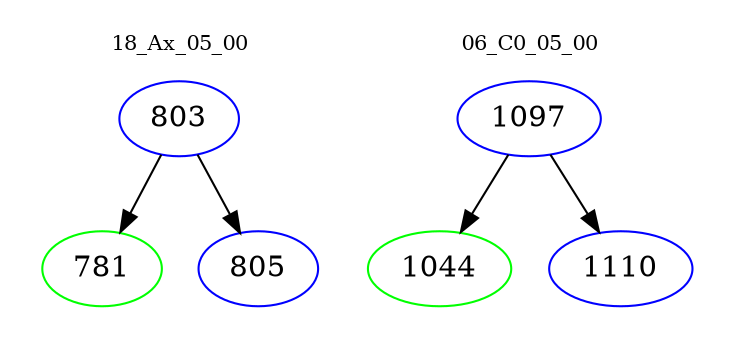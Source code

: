 digraph{
subgraph cluster_0 {
color = white
label = "18_Ax_05_00";
fontsize=10;
T0_803 [label="803", color="blue"]
T0_803 -> T0_781 [color="black"]
T0_781 [label="781", color="green"]
T0_803 -> T0_805 [color="black"]
T0_805 [label="805", color="blue"]
}
subgraph cluster_1 {
color = white
label = "06_C0_05_00";
fontsize=10;
T1_1097 [label="1097", color="blue"]
T1_1097 -> T1_1044 [color="black"]
T1_1044 [label="1044", color="green"]
T1_1097 -> T1_1110 [color="black"]
T1_1110 [label="1110", color="blue"]
}
}
